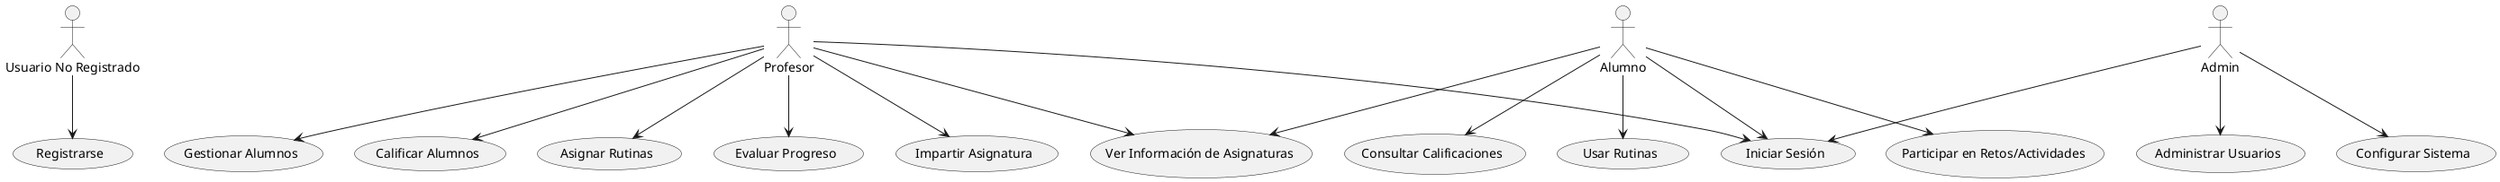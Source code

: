 @startuml

actor "Usuario No Registrado" as UsuarioNoRegistrado
actor Profesor
actor Alumno
actor Admin

usecase "Registrarse" as UC_Registrarse
usecase "Iniciar Sesión" as UC_IniciarSesion
usecase "Ver Información de Asignaturas" as UC_VerInfoAsignaturas
usecase "Consultar Calificaciones" as UC_ConsultarCalificaciones
usecase "Impartir Asignatura" as UC_ImpartirAsignatura
usecase "Gestionar Alumnos" as UC_GestionarAlumnos
usecase "Administrar Usuarios" as UC_AdministrarUsuarios
usecase "Configurar Sistema" as UC_ConfigurarSistema

' Casos de uso adicionales para Profesores
usecase "Calificar Alumnos" as UC_CalificarAlumnos
usecase "Asignar Rutinas" as UC_AsignarRutinas
usecase "Evaluar Progreso" as UC_EvaluarProgreso

' Casos de uso adicionales para Alumnos
usecase "Usar Rutinas" as UC_UsarRutinas
usecase "Participar en Retos/Actividades" as UC_ParticiparRetos

UsuarioNoRegistrado --> UC_Registrarse

Alumno --> UC_IniciarSesion
Alumno --> UC_VerInfoAsignaturas
Alumno --> UC_ConsultarCalificaciones
Alumno --> UC_UsarRutinas
Alumno --> UC_ParticiparRetos

Profesor --> UC_IniciarSesion
Profesor --> UC_VerInfoAsignaturas
Profesor --> UC_ImpartirAsignatura
Profesor --> UC_GestionarAlumnos
Profesor --> UC_CalificarAlumnos
Profesor --> UC_AsignarRutinas
Profesor --> UC_EvaluarProgreso

Admin --> UC_IniciarSesion
Admin --> UC_AdministrarUsuarios
Admin --> UC_ConfigurarSistema

@enduml

